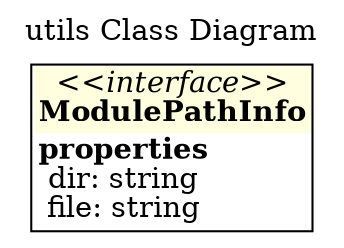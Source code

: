 digraph {label="utils Class Diagram";
labelloc="t";
"ModulePathInfo" [shape=none, label=<<TABLE cellspacing="0" cellborder="0" align="left">
<TR><TD align="center" bgcolor="lightyellow"><I>&lt;&lt;interface&gt;&gt;</I><BR/><B>ModulePathInfo</B></TD></TR>
<TR><TD align="left"><B>properties</B><BR/>
dir: string<BR/>
file: string<BR/>
</TD></TR>
</TABLE>>];

}
